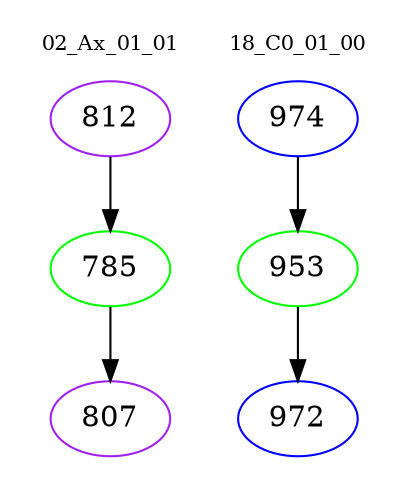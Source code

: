 digraph{
subgraph cluster_0 {
color = white
label = "02_Ax_01_01";
fontsize=10;
T0_812 [label="812", color="purple"]
T0_812 -> T0_785 [color="black"]
T0_785 [label="785", color="green"]
T0_785 -> T0_807 [color="black"]
T0_807 [label="807", color="purple"]
}
subgraph cluster_1 {
color = white
label = "18_C0_01_00";
fontsize=10;
T1_974 [label="974", color="blue"]
T1_974 -> T1_953 [color="black"]
T1_953 [label="953", color="green"]
T1_953 -> T1_972 [color="black"]
T1_972 [label="972", color="blue"]
}
}

